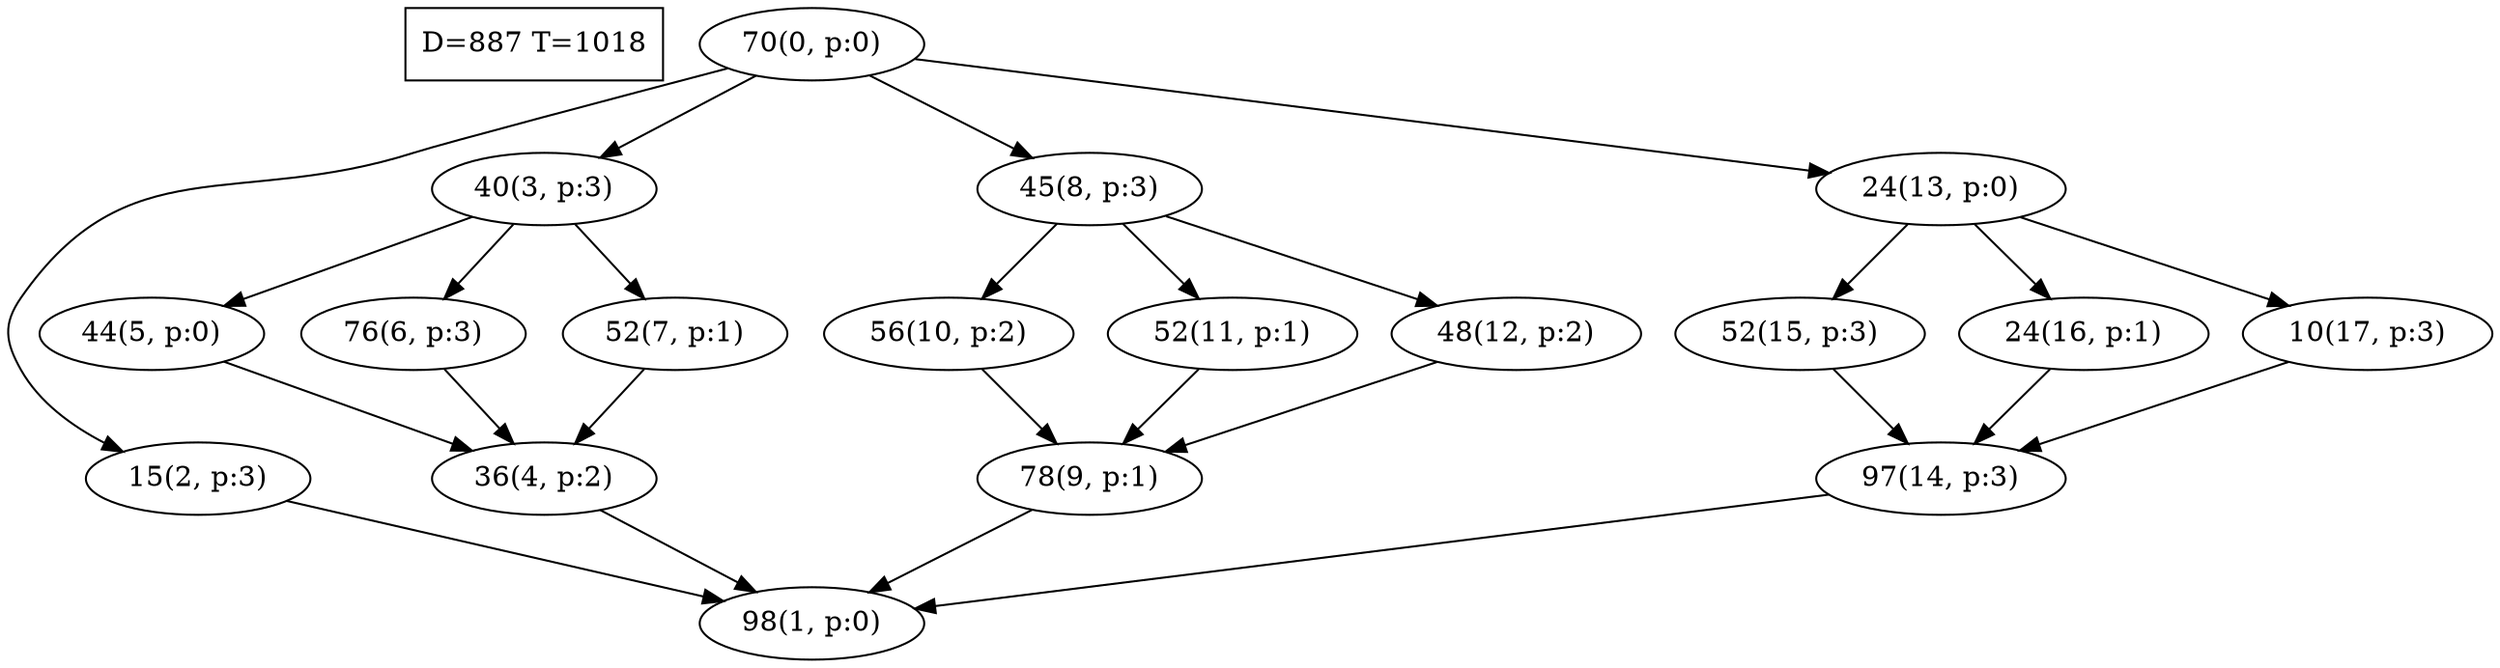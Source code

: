 digraph Task {
i [shape=box, label="D=887 T=1018"]; 
0 [label="70(0, p:0)"];
1 [label="98(1, p:0)"];
2 [label="15(2, p:3)"];
3 [label="40(3, p:3)"];
4 [label="36(4, p:2)"];
5 [label="44(5, p:0)"];
6 [label="76(6, p:3)"];
7 [label="52(7, p:1)"];
8 [label="45(8, p:3)"];
9 [label="78(9, p:1)"];
10 [label="56(10, p:2)"];
11 [label="52(11, p:1)"];
12 [label="48(12, p:2)"];
13 [label="24(13, p:0)"];
14 [label="97(14, p:3)"];
15 [label="52(15, p:3)"];
16 [label="24(16, p:1)"];
17 [label="10(17, p:3)"];
0 -> 2;
0 -> 3;
0 -> 8;
0 -> 13;
2 -> 1;
3 -> 5;
3 -> 6;
3 -> 7;
4 -> 1;
5 -> 4;
6 -> 4;
7 -> 4;
8 -> 10;
8 -> 11;
8 -> 12;
9 -> 1;
10 -> 9;
11 -> 9;
12 -> 9;
13 -> 15;
13 -> 16;
13 -> 17;
14 -> 1;
15 -> 14;
16 -> 14;
17 -> 14;
}